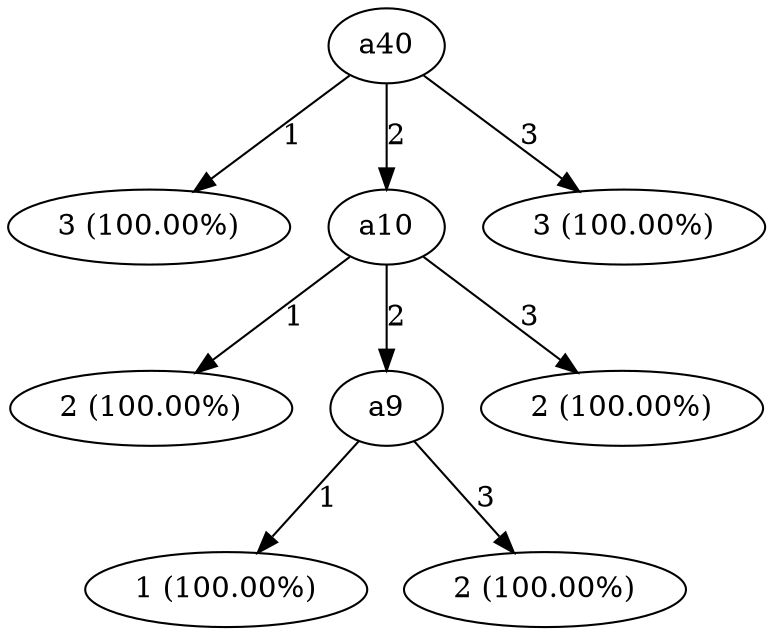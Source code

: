 digraph G {
"bg==" [ shape=oval label="a40"]
"bg==" -> "bi0w" [ label="1" ]
"bi0w" [ shape=oval label="3 (100.00%)"]
"bg==" -> "bi0x" [ label="2" ]
"bi0x" [ shape=oval label="a10"]
"bi0x" -> "bi0xLTA=" [ label="1" ]
"bi0xLTA=" [ shape=oval label="2 (100.00%)"]
"bi0x" -> "bi0xLTE=" [ label="2" ]
"bi0xLTE=" [ shape=oval label="a9"]
"bi0xLTE=" -> "bi0xLTEtMA==" [ label="1" ]
"bi0xLTEtMA==" [ shape=oval label="1 (100.00%)"]
"bi0xLTE=" -> "bi0xLTEtMg==" [ label="3" ]
"bi0xLTEtMg==" [ shape=oval label="2 (100.00%)"]
"bi0x" -> "bi0xLTI=" [ label="3" ]
"bi0xLTI=" [ shape=oval label="2 (100.00%)"]
"bg==" -> "bi0y" [ label="3" ]
"bi0y" [ shape=oval label="3 (100.00%)"]
}

